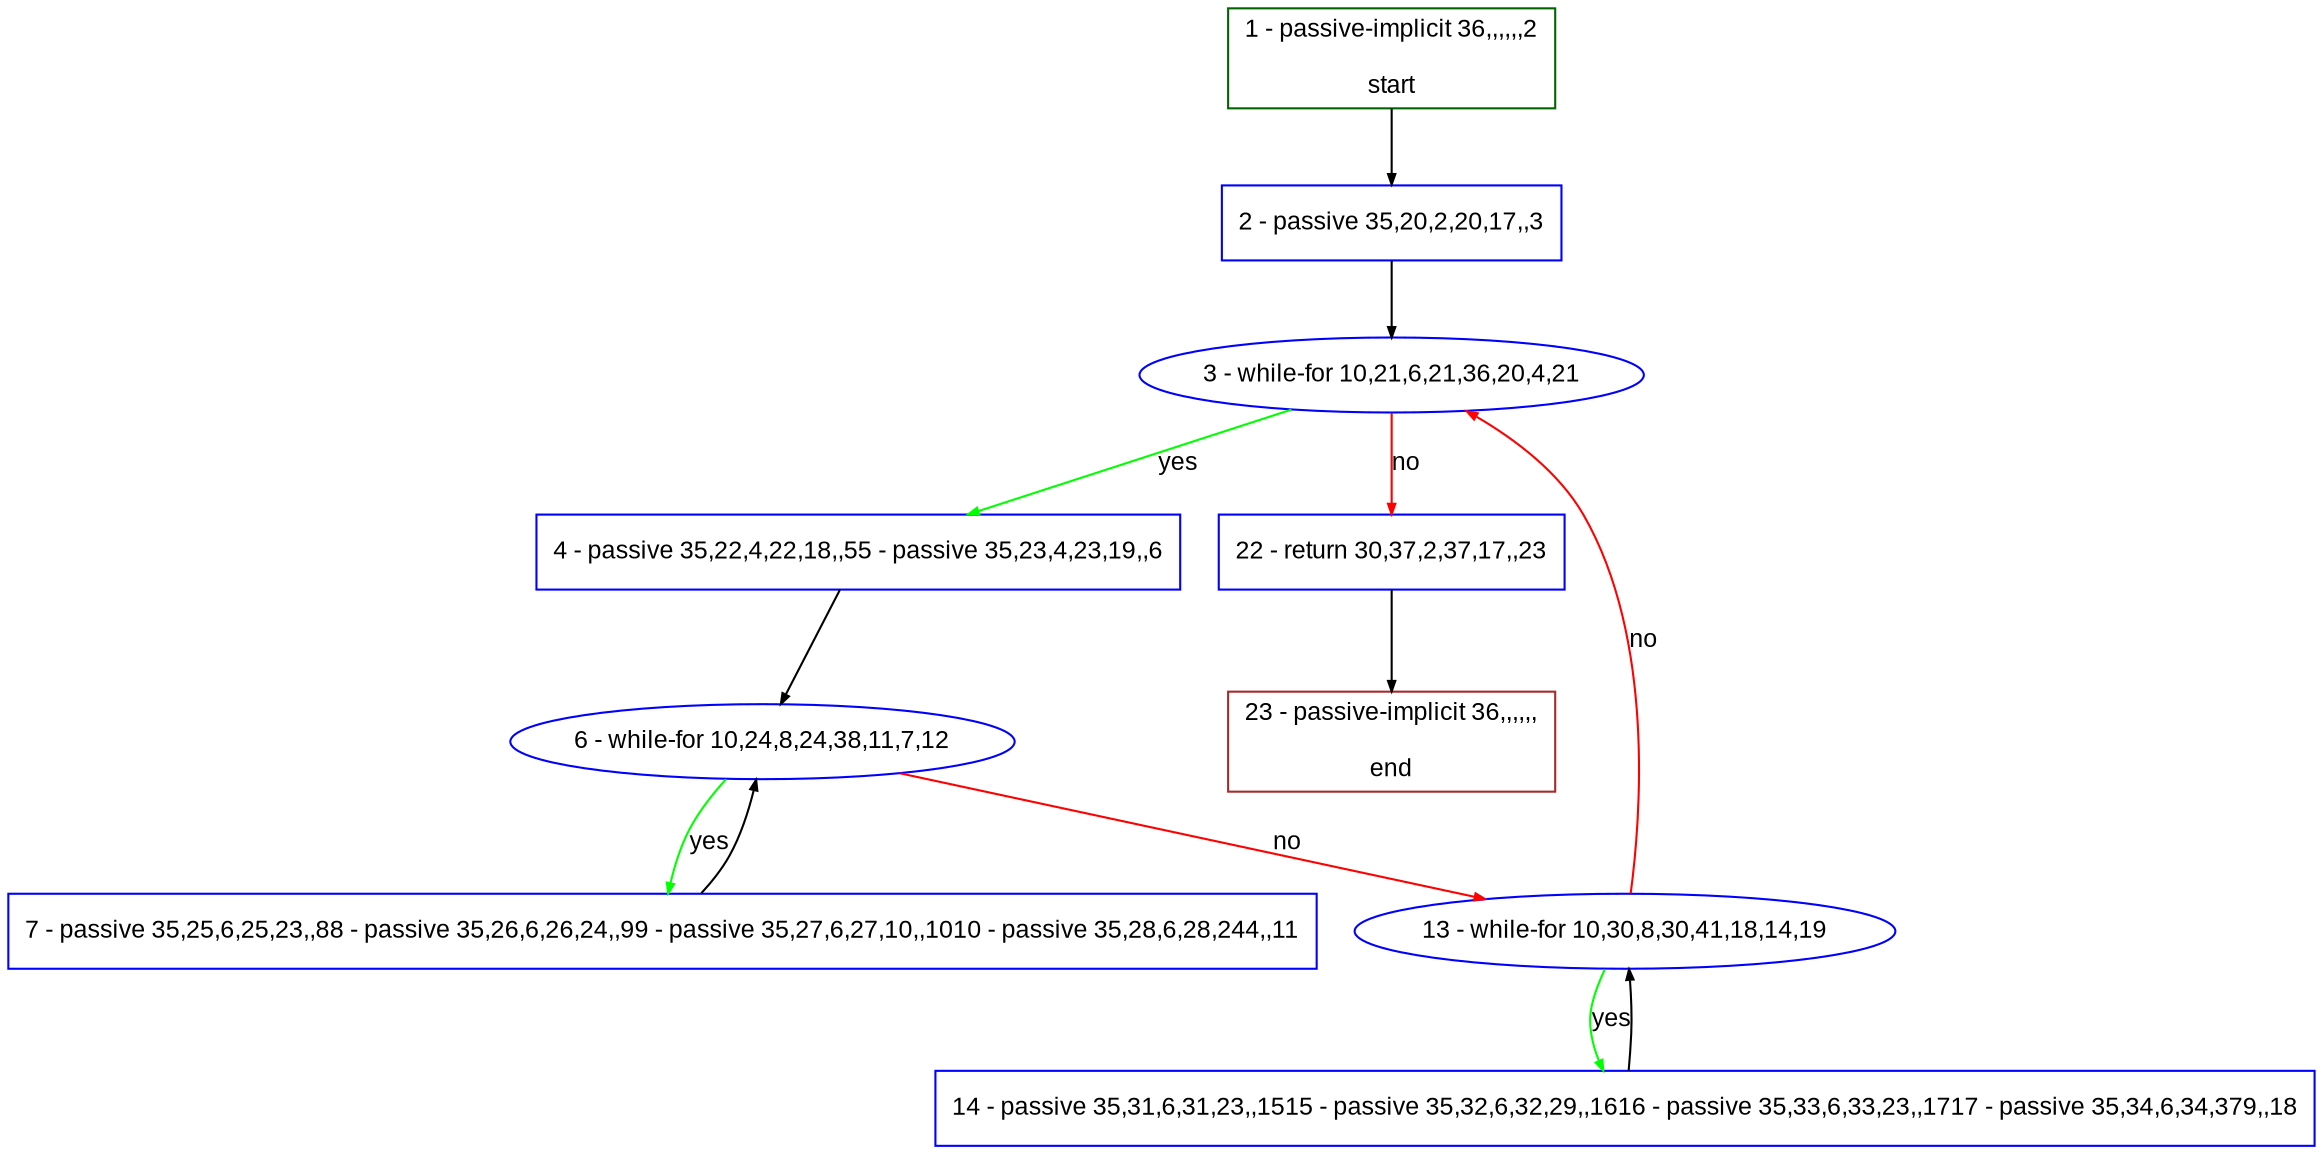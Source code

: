 digraph "" {
  graph [pack="true", label="", fontsize="12", packmode="clust", fontname="Arial", fillcolor="#FFFFCC", bgcolor="white", style="rounded,filled", compound="true"];
  node [node_initialized="no", label="", color="grey", fontsize="12", fillcolor="white", fontname="Arial", style="filled", shape="rectangle", compound="true", fixedsize="false"];
  edge [fontcolor="black", arrowhead="normal", arrowtail="none", arrowsize="0.5", ltail="", label="", color="black", fontsize="12", lhead="", fontname="Arial", dir="forward", compound="true"];
  __N1 [label="2 - passive 35,20,2,20,17,,3", color="#0000ff", fillcolor="#ffffff", style="filled", shape="box"];
  __N2 [label="1 - passive-implicit 36,,,,,,2\n\nstart", color="#006400", fillcolor="#ffffff", style="filled", shape="box"];
  __N3 [label="3 - while-for 10,21,6,21,36,20,4,21", color="#0000ff", fillcolor="#ffffff", style="filled", shape="oval"];
  __N4 [label="4 - passive 35,22,4,22,18,,55 - passive 35,23,4,23,19,,6", color="#0000ff", fillcolor="#ffffff", style="filled", shape="box"];
  __N5 [label="22 - return 30,37,2,37,17,,23", color="#0000ff", fillcolor="#ffffff", style="filled", shape="box"];
  __N6 [label="6 - while-for 10,24,8,24,38,11,7,12", color="#0000ff", fillcolor="#ffffff", style="filled", shape="oval"];
  __N7 [label="7 - passive 35,25,6,25,23,,88 - passive 35,26,6,26,24,,99 - passive 35,27,6,27,10,,1010 - passive 35,28,6,28,244,,11", color="#0000ff", fillcolor="#ffffff", style="filled", shape="box"];
  __N8 [label="13 - while-for 10,30,8,30,41,18,14,19", color="#0000ff", fillcolor="#ffffff", style="filled", shape="oval"];
  __N9 [label="14 - passive 35,31,6,31,23,,1515 - passive 35,32,6,32,29,,1616 - passive 35,33,6,33,23,,1717 - passive 35,34,6,34,379,,18", color="#0000ff", fillcolor="#ffffff", style="filled", shape="box"];
  __N10 [label="23 - passive-implicit 36,,,,,,\n\nend", color="#a52a2a", fillcolor="#ffffff", style="filled", shape="box"];
  __N2 -> __N1 [arrowhead="normal", arrowtail="none", color="#000000", label="", dir="forward"];
  __N1 -> __N3 [arrowhead="normal", arrowtail="none", color="#000000", label="", dir="forward"];
  __N3 -> __N4 [arrowhead="normal", arrowtail="none", color="#00ff00", label="yes", dir="forward"];
  __N3 -> __N5 [arrowhead="normal", arrowtail="none", color="#ff0000", label="no", dir="forward"];
  __N4 -> __N6 [arrowhead="normal", arrowtail="none", color="#000000", label="", dir="forward"];
  __N6 -> __N7 [arrowhead="normal", arrowtail="none", color="#00ff00", label="yes", dir="forward"];
  __N7 -> __N6 [arrowhead="normal", arrowtail="none", color="#000000", label="", dir="forward"];
  __N6 -> __N8 [arrowhead="normal", arrowtail="none", color="#ff0000", label="no", dir="forward"];
  __N8 -> __N3 [arrowhead="normal", arrowtail="none", color="#ff0000", label="no", dir="forward"];
  __N8 -> __N9 [arrowhead="normal", arrowtail="none", color="#00ff00", label="yes", dir="forward"];
  __N9 -> __N8 [arrowhead="normal", arrowtail="none", color="#000000", label="", dir="forward"];
  __N5 -> __N10 [arrowhead="normal", arrowtail="none", color="#000000", label="", dir="forward"];
}
